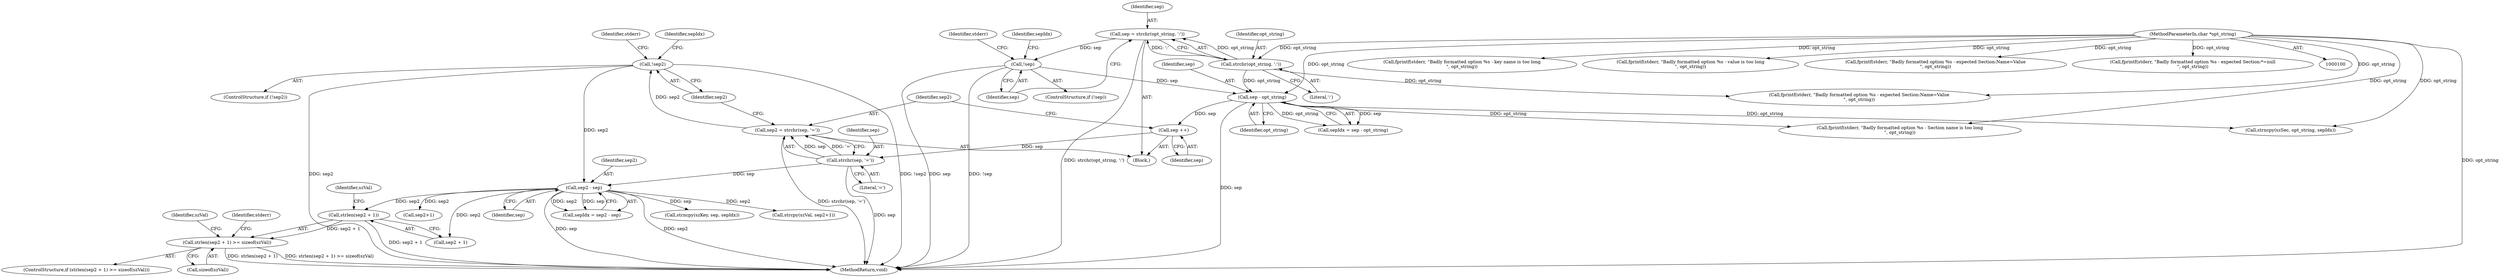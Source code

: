 digraph "0_gpac_35ab4475a7df9b2a4bcab235e379c0c3ec543658_2@API" {
"1000193" [label="(Call,strlen(sep2 + 1) >= sizeof(szVal))"];
"1000194" [label="(Call,strlen(sep2 + 1))"];
"1000169" [label="(Call,sep2 - sep)"];
"1000157" [label="(Call,!sep2)"];
"1000151" [label="(Call,sep2 = strchr(sep, '='))"];
"1000153" [label="(Call,strchr(sep, '='))"];
"1000149" [label="(Call,sep ++)"];
"1000126" [label="(Call,sep - opt_string)"];
"1000114" [label="(Call,!sep)"];
"1000108" [label="(Call,sep = strchr(opt_string, ':'))"];
"1000110" [label="(Call,strchr(opt_string, ':'))"];
"1000101" [label="(MethodParameterIn,char *opt_string)"];
"1000161" [label="(Identifier,stderr)"];
"1000124" [label="(Call,sepIdx = sep - opt_string)"];
"1000194" [label="(Call,strlen(sep2 + 1))"];
"1000151" [label="(Call,sep2 = strchr(sep, '='))"];
"1000192" [label="(ControlStructure,if (strlen(sep2 + 1) >= sizeof(szVal)))"];
"1000156" [label="(ControlStructure,if (!sep2))"];
"1000114" [label="(Call,!sep)"];
"1000128" [label="(Identifier,opt_string)"];
"1000168" [label="(Identifier,sepIdx)"];
"1000150" [label="(Identifier,sep)"];
"1000252" [label="(MethodReturn,void)"];
"1000118" [label="(Identifier,stderr)"];
"1000195" [label="(Call,sep2 + 1)"];
"1000152" [label="(Identifier,sep2)"];
"1000155" [label="(Literal,'=')"];
"1000115" [label="(Identifier,sep)"];
"1000125" [label="(Identifier,sepIdx)"];
"1000198" [label="(Call,sizeof(szVal))"];
"1000140" [label="(Call,strncpy(szSec, opt_string, sepIdx))"];
"1000110" [label="(Call,strchr(opt_string, ':'))"];
"1000171" [label="(Identifier,sep)"];
"1000157" [label="(Call,!sep2)"];
"1000183" [label="(Call,strncpy(szKey, sep, sepIdx))"];
"1000127" [label="(Identifier,sep)"];
"1000126" [label="(Call,sep - opt_string)"];
"1000108" [label="(Call,sep = strchr(opt_string, ':'))"];
"1000178" [label="(Call,fprintf(stderr, \"Badly formatted option %s - key name is too long\n\", opt_string))"];
"1000201" [label="(Call,fprintf(stderr, \"Badly formatted option %s - value is too long\n\", opt_string))"];
"1000117" [label="(Call,fprintf(stderr, \"Badly formatted option %s - expected Section:Name=Value\n\", opt_string))"];
"1000170" [label="(Identifier,sep2)"];
"1000135" [label="(Call,fprintf(stderr, \"Badly formatted option %s - Section name is too long\n\", opt_string))"];
"1000112" [label="(Literal,':')"];
"1000111" [label="(Identifier,opt_string)"];
"1000101" [label="(MethodParameterIn,char *opt_string)"];
"1000158" [label="(Identifier,sep2)"];
"1000206" [label="(Call,strcpy(szVal, sep2+1))"];
"1000102" [label="(Block,)"];
"1000153" [label="(Call,strchr(sep, '='))"];
"1000149" [label="(Call,sep ++)"];
"1000113" [label="(ControlStructure,if (!sep))"];
"1000109" [label="(Identifier,sep)"];
"1000154" [label="(Identifier,sep)"];
"1000208" [label="(Call,sep2+1)"];
"1000160" [label="(Call,fprintf(stderr, \"Badly formatted option %s - expected Section:Name=Value\n\", opt_string))"];
"1000193" [label="(Call,strlen(sep2 + 1) >= sizeof(szVal))"];
"1000202" [label="(Identifier,stderr)"];
"1000167" [label="(Call,sepIdx = sep2 - sep)"];
"1000222" [label="(Call,fprintf(stderr, \"Badly formatted option %s - expected Section:*=null\n\", opt_string))"];
"1000199" [label="(Identifier,szVal)"];
"1000207" [label="(Identifier,szVal)"];
"1000169" [label="(Call,sep2 - sep)"];
"1000193" -> "1000192"  [label="AST: "];
"1000193" -> "1000198"  [label="CFG: "];
"1000194" -> "1000193"  [label="AST: "];
"1000198" -> "1000193"  [label="AST: "];
"1000202" -> "1000193"  [label="CFG: "];
"1000207" -> "1000193"  [label="CFG: "];
"1000193" -> "1000252"  [label="DDG: strlen(sep2 + 1)"];
"1000193" -> "1000252"  [label="DDG: strlen(sep2 + 1) >= sizeof(szVal)"];
"1000194" -> "1000193"  [label="DDG: sep2 + 1"];
"1000194" -> "1000195"  [label="CFG: "];
"1000195" -> "1000194"  [label="AST: "];
"1000199" -> "1000194"  [label="CFG: "];
"1000194" -> "1000252"  [label="DDG: sep2 + 1"];
"1000169" -> "1000194"  [label="DDG: sep2"];
"1000169" -> "1000167"  [label="AST: "];
"1000169" -> "1000171"  [label="CFG: "];
"1000170" -> "1000169"  [label="AST: "];
"1000171" -> "1000169"  [label="AST: "];
"1000167" -> "1000169"  [label="CFG: "];
"1000169" -> "1000252"  [label="DDG: sep"];
"1000169" -> "1000252"  [label="DDG: sep2"];
"1000169" -> "1000167"  [label="DDG: sep2"];
"1000169" -> "1000167"  [label="DDG: sep"];
"1000157" -> "1000169"  [label="DDG: sep2"];
"1000153" -> "1000169"  [label="DDG: sep"];
"1000169" -> "1000183"  [label="DDG: sep"];
"1000169" -> "1000195"  [label="DDG: sep2"];
"1000169" -> "1000206"  [label="DDG: sep2"];
"1000169" -> "1000208"  [label="DDG: sep2"];
"1000157" -> "1000156"  [label="AST: "];
"1000157" -> "1000158"  [label="CFG: "];
"1000158" -> "1000157"  [label="AST: "];
"1000161" -> "1000157"  [label="CFG: "];
"1000168" -> "1000157"  [label="CFG: "];
"1000157" -> "1000252"  [label="DDG: !sep2"];
"1000157" -> "1000252"  [label="DDG: sep2"];
"1000151" -> "1000157"  [label="DDG: sep2"];
"1000151" -> "1000102"  [label="AST: "];
"1000151" -> "1000153"  [label="CFG: "];
"1000152" -> "1000151"  [label="AST: "];
"1000153" -> "1000151"  [label="AST: "];
"1000158" -> "1000151"  [label="CFG: "];
"1000151" -> "1000252"  [label="DDG: strchr(sep, '=')"];
"1000153" -> "1000151"  [label="DDG: sep"];
"1000153" -> "1000151"  [label="DDG: '='"];
"1000153" -> "1000155"  [label="CFG: "];
"1000154" -> "1000153"  [label="AST: "];
"1000155" -> "1000153"  [label="AST: "];
"1000153" -> "1000252"  [label="DDG: sep"];
"1000149" -> "1000153"  [label="DDG: sep"];
"1000149" -> "1000102"  [label="AST: "];
"1000149" -> "1000150"  [label="CFG: "];
"1000150" -> "1000149"  [label="AST: "];
"1000152" -> "1000149"  [label="CFG: "];
"1000126" -> "1000149"  [label="DDG: sep"];
"1000126" -> "1000124"  [label="AST: "];
"1000126" -> "1000128"  [label="CFG: "];
"1000127" -> "1000126"  [label="AST: "];
"1000128" -> "1000126"  [label="AST: "];
"1000124" -> "1000126"  [label="CFG: "];
"1000126" -> "1000252"  [label="DDG: sep"];
"1000126" -> "1000124"  [label="DDG: sep"];
"1000126" -> "1000124"  [label="DDG: opt_string"];
"1000114" -> "1000126"  [label="DDG: sep"];
"1000110" -> "1000126"  [label="DDG: opt_string"];
"1000101" -> "1000126"  [label="DDG: opt_string"];
"1000126" -> "1000135"  [label="DDG: opt_string"];
"1000126" -> "1000140"  [label="DDG: opt_string"];
"1000114" -> "1000113"  [label="AST: "];
"1000114" -> "1000115"  [label="CFG: "];
"1000115" -> "1000114"  [label="AST: "];
"1000118" -> "1000114"  [label="CFG: "];
"1000125" -> "1000114"  [label="CFG: "];
"1000114" -> "1000252"  [label="DDG: !sep"];
"1000114" -> "1000252"  [label="DDG: sep"];
"1000108" -> "1000114"  [label="DDG: sep"];
"1000108" -> "1000102"  [label="AST: "];
"1000108" -> "1000110"  [label="CFG: "];
"1000109" -> "1000108"  [label="AST: "];
"1000110" -> "1000108"  [label="AST: "];
"1000115" -> "1000108"  [label="CFG: "];
"1000108" -> "1000252"  [label="DDG: strchr(opt_string, ':')"];
"1000110" -> "1000108"  [label="DDG: opt_string"];
"1000110" -> "1000108"  [label="DDG: ':'"];
"1000110" -> "1000112"  [label="CFG: "];
"1000111" -> "1000110"  [label="AST: "];
"1000112" -> "1000110"  [label="AST: "];
"1000101" -> "1000110"  [label="DDG: opt_string"];
"1000110" -> "1000117"  [label="DDG: opt_string"];
"1000101" -> "1000100"  [label="AST: "];
"1000101" -> "1000252"  [label="DDG: opt_string"];
"1000101" -> "1000117"  [label="DDG: opt_string"];
"1000101" -> "1000135"  [label="DDG: opt_string"];
"1000101" -> "1000140"  [label="DDG: opt_string"];
"1000101" -> "1000160"  [label="DDG: opt_string"];
"1000101" -> "1000178"  [label="DDG: opt_string"];
"1000101" -> "1000201"  [label="DDG: opt_string"];
"1000101" -> "1000222"  [label="DDG: opt_string"];
}
